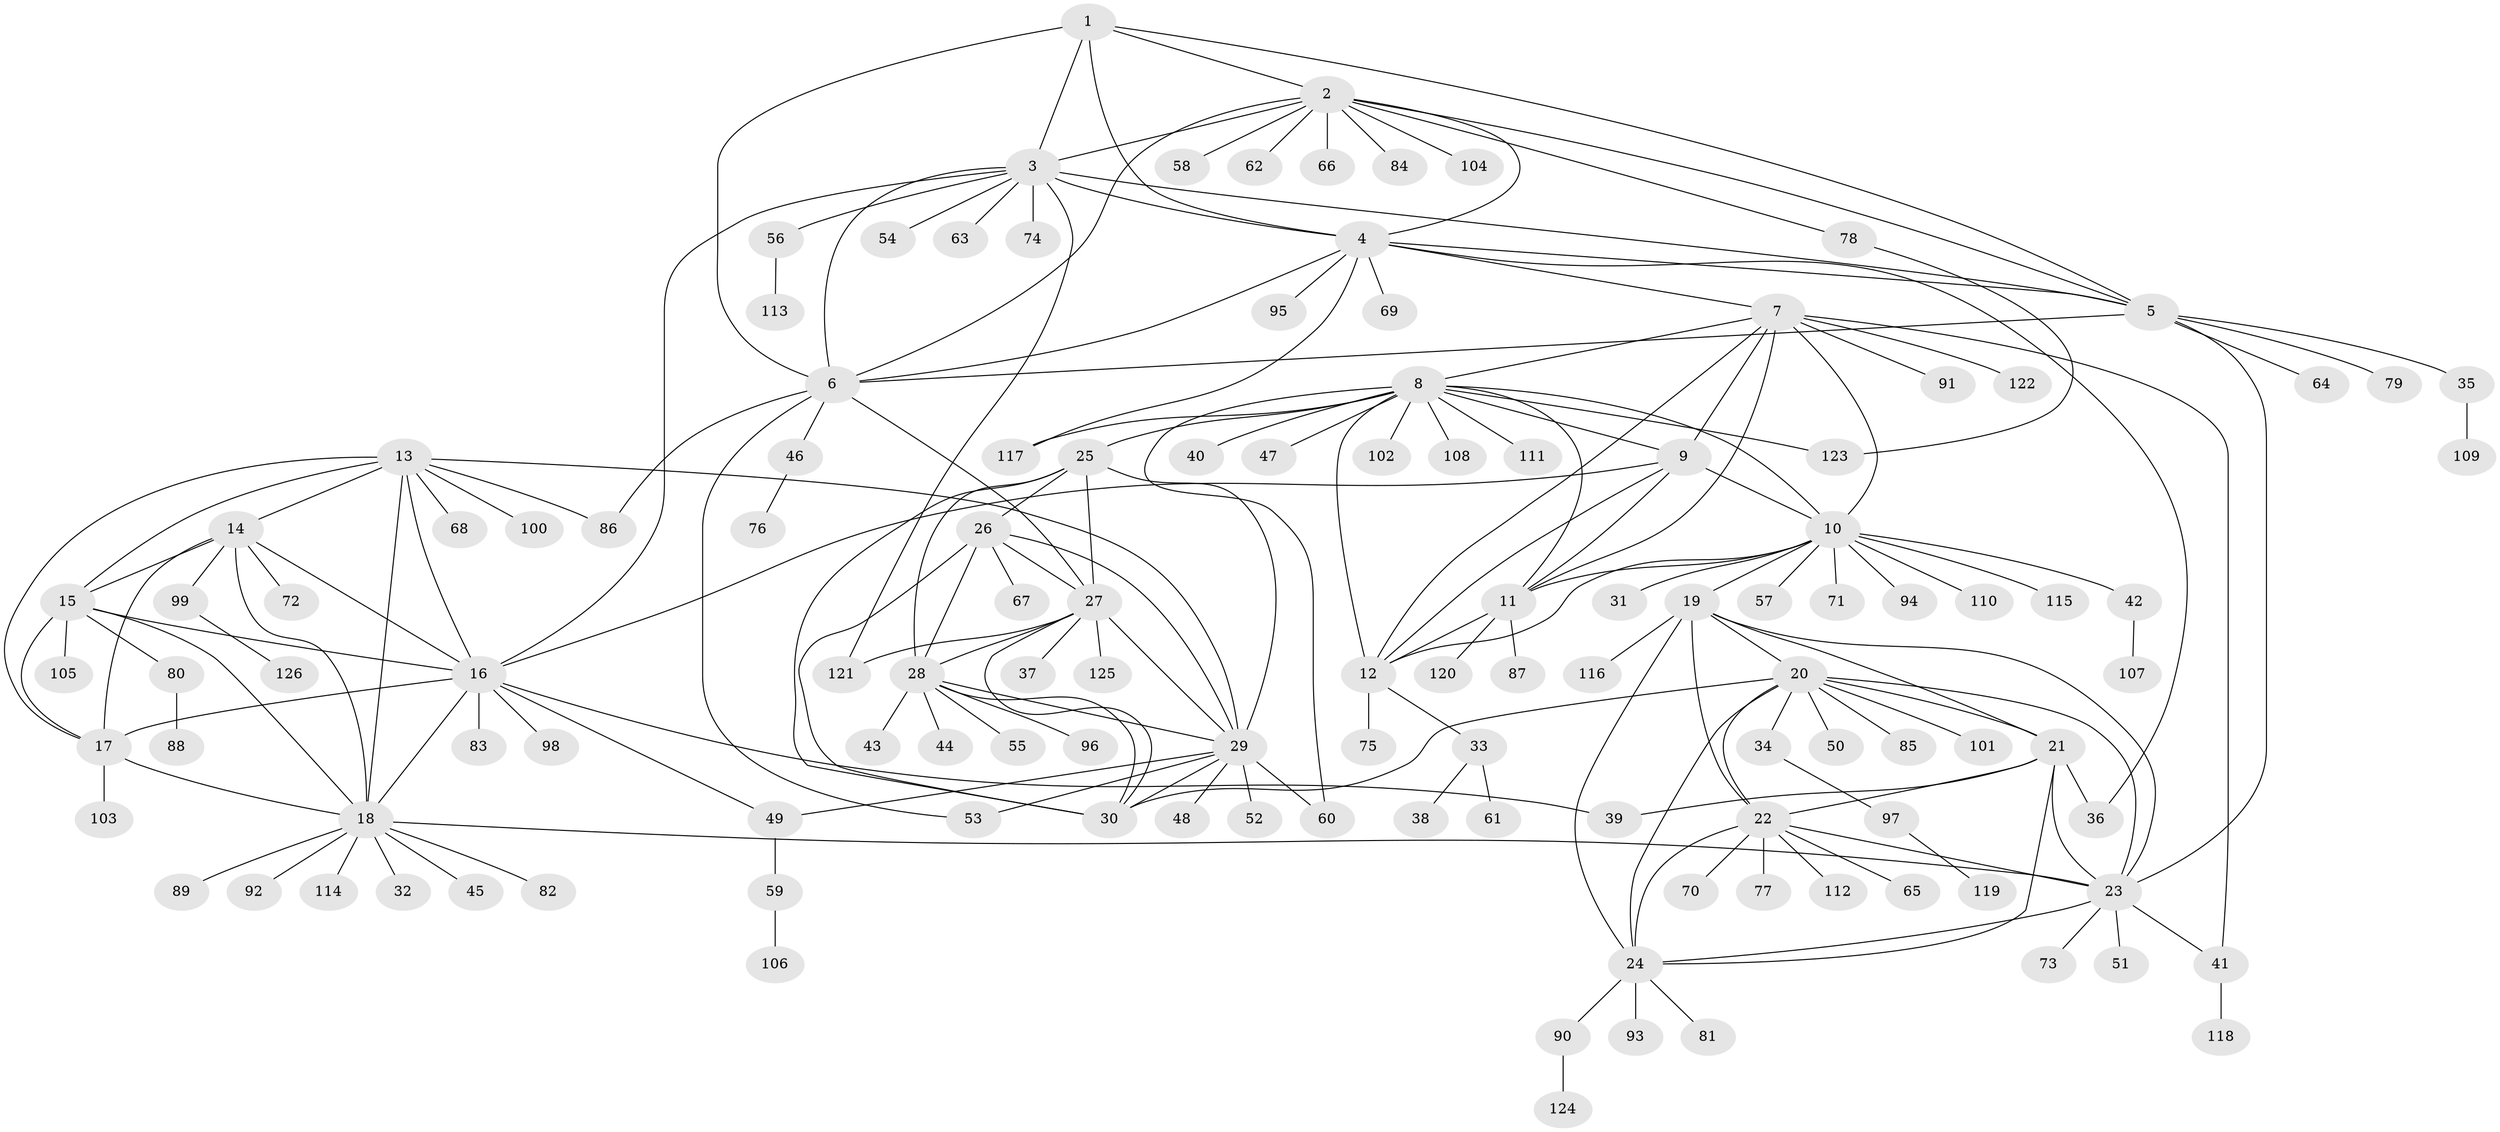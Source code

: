 // coarse degree distribution, {9: 0.030303030303030304, 10: 0.030303030303030304, 7: 0.04040404040404041, 8: 0.030303030303030304, 12: 0.020202020202020204, 5: 0.04040404040404041, 11: 0.020202020202020204, 6: 0.030303030303030304, 1: 0.6363636363636364, 2: 0.10101010101010101, 3: 0.020202020202020204}
// Generated by graph-tools (version 1.1) at 2025/52/02/27/25 19:52:16]
// undirected, 126 vertices, 191 edges
graph export_dot {
graph [start="1"]
  node [color=gray90,style=filled];
  1;
  2;
  3;
  4;
  5;
  6;
  7;
  8;
  9;
  10;
  11;
  12;
  13;
  14;
  15;
  16;
  17;
  18;
  19;
  20;
  21;
  22;
  23;
  24;
  25;
  26;
  27;
  28;
  29;
  30;
  31;
  32;
  33;
  34;
  35;
  36;
  37;
  38;
  39;
  40;
  41;
  42;
  43;
  44;
  45;
  46;
  47;
  48;
  49;
  50;
  51;
  52;
  53;
  54;
  55;
  56;
  57;
  58;
  59;
  60;
  61;
  62;
  63;
  64;
  65;
  66;
  67;
  68;
  69;
  70;
  71;
  72;
  73;
  74;
  75;
  76;
  77;
  78;
  79;
  80;
  81;
  82;
  83;
  84;
  85;
  86;
  87;
  88;
  89;
  90;
  91;
  92;
  93;
  94;
  95;
  96;
  97;
  98;
  99;
  100;
  101;
  102;
  103;
  104;
  105;
  106;
  107;
  108;
  109;
  110;
  111;
  112;
  113;
  114;
  115;
  116;
  117;
  118;
  119;
  120;
  121;
  122;
  123;
  124;
  125;
  126;
  1 -- 2;
  1 -- 3;
  1 -- 4;
  1 -- 5;
  1 -- 6;
  2 -- 3;
  2 -- 4;
  2 -- 5;
  2 -- 6;
  2 -- 58;
  2 -- 62;
  2 -- 66;
  2 -- 78;
  2 -- 84;
  2 -- 104;
  3 -- 4;
  3 -- 5;
  3 -- 6;
  3 -- 16;
  3 -- 54;
  3 -- 56;
  3 -- 63;
  3 -- 74;
  3 -- 121;
  4 -- 5;
  4 -- 6;
  4 -- 7;
  4 -- 36;
  4 -- 69;
  4 -- 95;
  4 -- 117;
  5 -- 6;
  5 -- 23;
  5 -- 35;
  5 -- 64;
  5 -- 79;
  6 -- 27;
  6 -- 46;
  6 -- 53;
  6 -- 86;
  7 -- 8;
  7 -- 9;
  7 -- 10;
  7 -- 11;
  7 -- 12;
  7 -- 41;
  7 -- 91;
  7 -- 122;
  8 -- 9;
  8 -- 10;
  8 -- 11;
  8 -- 12;
  8 -- 25;
  8 -- 40;
  8 -- 47;
  8 -- 60;
  8 -- 102;
  8 -- 108;
  8 -- 111;
  8 -- 117;
  8 -- 123;
  9 -- 10;
  9 -- 11;
  9 -- 12;
  9 -- 16;
  10 -- 11;
  10 -- 12;
  10 -- 19;
  10 -- 31;
  10 -- 42;
  10 -- 57;
  10 -- 71;
  10 -- 94;
  10 -- 110;
  10 -- 115;
  11 -- 12;
  11 -- 87;
  11 -- 120;
  12 -- 33;
  12 -- 75;
  13 -- 14;
  13 -- 15;
  13 -- 16;
  13 -- 17;
  13 -- 18;
  13 -- 29;
  13 -- 68;
  13 -- 86;
  13 -- 100;
  14 -- 15;
  14 -- 16;
  14 -- 17;
  14 -- 18;
  14 -- 72;
  14 -- 99;
  15 -- 16;
  15 -- 17;
  15 -- 18;
  15 -- 80;
  15 -- 105;
  16 -- 17;
  16 -- 18;
  16 -- 39;
  16 -- 49;
  16 -- 83;
  16 -- 98;
  17 -- 18;
  17 -- 103;
  18 -- 23;
  18 -- 32;
  18 -- 45;
  18 -- 82;
  18 -- 89;
  18 -- 92;
  18 -- 114;
  19 -- 20;
  19 -- 21;
  19 -- 22;
  19 -- 23;
  19 -- 24;
  19 -- 116;
  20 -- 21;
  20 -- 22;
  20 -- 23;
  20 -- 24;
  20 -- 30;
  20 -- 34;
  20 -- 50;
  20 -- 85;
  20 -- 101;
  21 -- 22;
  21 -- 23;
  21 -- 24;
  21 -- 36;
  21 -- 39;
  22 -- 23;
  22 -- 24;
  22 -- 65;
  22 -- 70;
  22 -- 77;
  22 -- 112;
  23 -- 24;
  23 -- 41;
  23 -- 51;
  23 -- 73;
  24 -- 81;
  24 -- 90;
  24 -- 93;
  25 -- 26;
  25 -- 27;
  25 -- 28;
  25 -- 29;
  25 -- 30;
  26 -- 27;
  26 -- 28;
  26 -- 29;
  26 -- 30;
  26 -- 67;
  27 -- 28;
  27 -- 29;
  27 -- 30;
  27 -- 37;
  27 -- 121;
  27 -- 125;
  28 -- 29;
  28 -- 30;
  28 -- 43;
  28 -- 44;
  28 -- 55;
  28 -- 96;
  29 -- 30;
  29 -- 48;
  29 -- 49;
  29 -- 52;
  29 -- 53;
  29 -- 60;
  33 -- 38;
  33 -- 61;
  34 -- 97;
  35 -- 109;
  41 -- 118;
  42 -- 107;
  46 -- 76;
  49 -- 59;
  56 -- 113;
  59 -- 106;
  78 -- 123;
  80 -- 88;
  90 -- 124;
  97 -- 119;
  99 -- 126;
}
